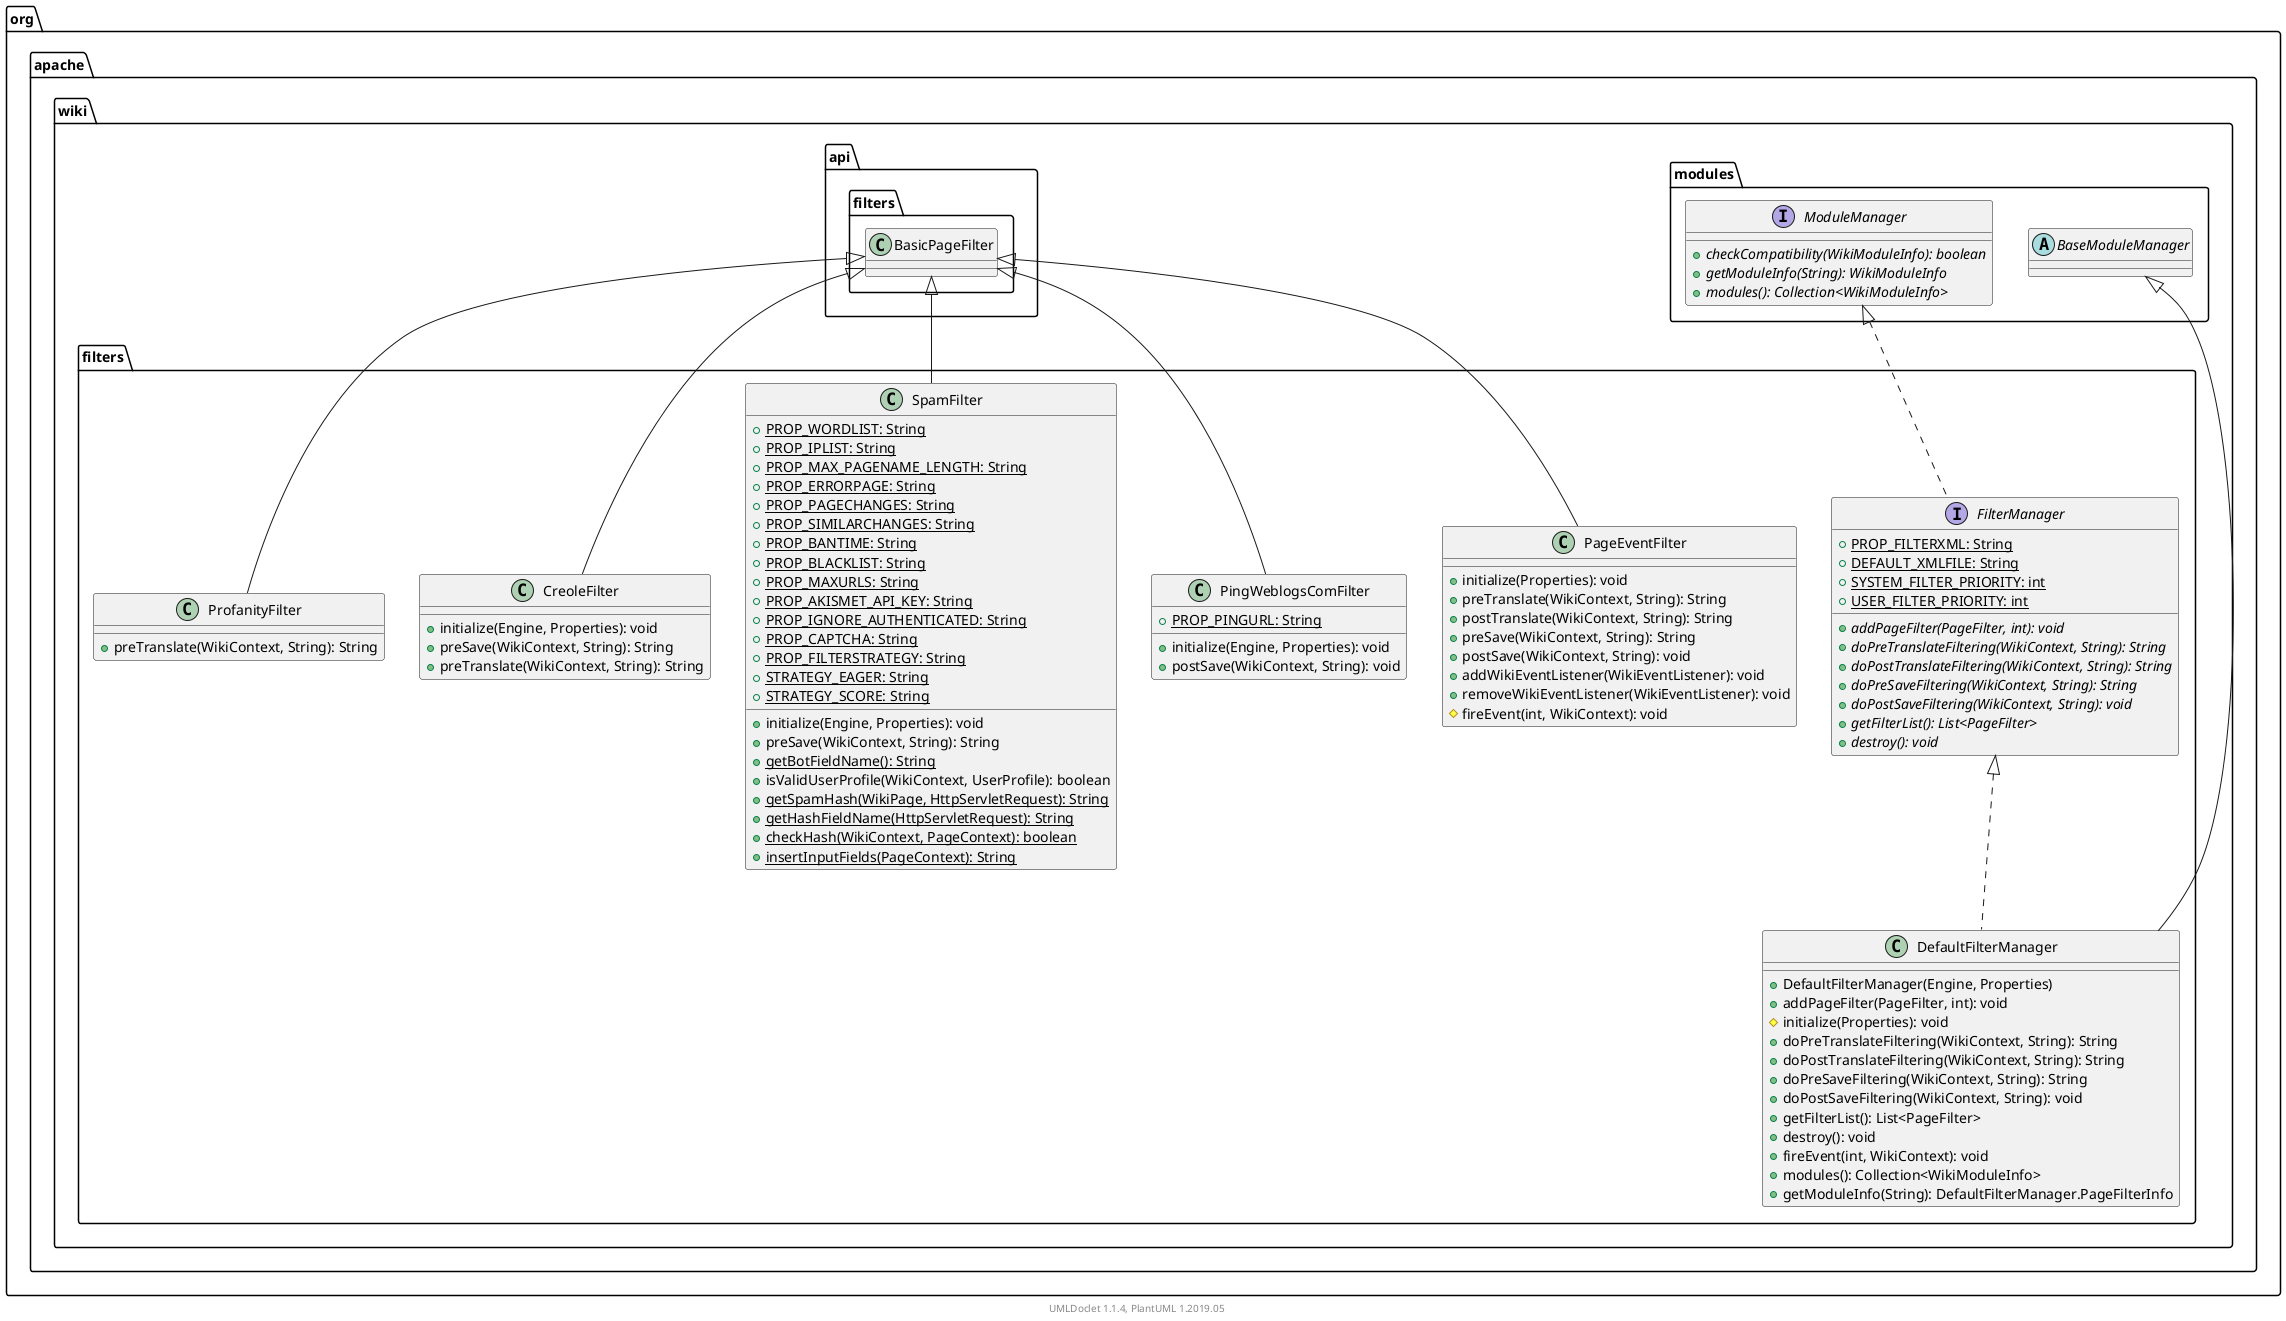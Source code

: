 @startuml

    namespace org.apache.wiki.filters {

        class DefaultFilterManager [[DefaultFilterManager.html]] {
            +DefaultFilterManager(Engine, Properties)
            +addPageFilter(PageFilter, int): void
            #initialize(Properties): void
            +doPreTranslateFiltering(WikiContext, String): String
            +doPostTranslateFiltering(WikiContext, String): String
            +doPreSaveFiltering(WikiContext, String): String
            +doPostSaveFiltering(WikiContext, String): void
            +getFilterList(): List<PageFilter>
            +destroy(): void
            +fireEvent(int, WikiContext): void
            +modules(): Collection<WikiModuleInfo>
            +getModuleInfo(String): DefaultFilterManager.PageFilterInfo
        }

        class PageEventFilter [[PageEventFilter.html]] {
            +initialize(Properties): void
            +preTranslate(WikiContext, String): String
            +postTranslate(WikiContext, String): String
            +preSave(WikiContext, String): String
            +postSave(WikiContext, String): void
            +addWikiEventListener(WikiEventListener): void
            +removeWikiEventListener(WikiEventListener): void
            #fireEvent(int, WikiContext): void
        }

        class PingWeblogsComFilter [[PingWeblogsComFilter.html]] {
            {static} +PROP_PINGURL: String
            +initialize(Engine, Properties): void
            +postSave(WikiContext, String): void
        }

        class SpamFilter [[SpamFilter.html]] {
            {static} +PROP_WORDLIST: String
            {static} +PROP_IPLIST: String
            {static} +PROP_MAX_PAGENAME_LENGTH: String
            {static} +PROP_ERRORPAGE: String
            {static} +PROP_PAGECHANGES: String
            {static} +PROP_SIMILARCHANGES: String
            {static} +PROP_BANTIME: String
            {static} +PROP_BLACKLIST: String
            {static} +PROP_MAXURLS: String
            {static} +PROP_AKISMET_API_KEY: String
            {static} +PROP_IGNORE_AUTHENTICATED: String
            {static} +PROP_CAPTCHA: String
            {static} +PROP_FILTERSTRATEGY: String
            {static} +STRATEGY_EAGER: String
            {static} +STRATEGY_SCORE: String
            +initialize(Engine, Properties): void
            +preSave(WikiContext, String): String
            {static} +getBotFieldName(): String
            +isValidUserProfile(WikiContext, UserProfile): boolean
            {static} +getSpamHash(WikiPage, HttpServletRequest): String
            {static} +getHashFieldName(HttpServletRequest): String
            {static} +checkHash(WikiContext, PageContext): boolean
            {static} +insertInputFields(PageContext): String
        }

        class CreoleFilter [[CreoleFilter.html]] {
            +initialize(Engine, Properties): void
            +preSave(WikiContext, String): String
            +preTranslate(WikiContext, String): String
        }

        interface FilterManager [[FilterManager.html]] {
            {static} +PROP_FILTERXML: String
            {static} +DEFAULT_XMLFILE: String
            {static} +SYSTEM_FILTER_PRIORITY: int
            {static} +USER_FILTER_PRIORITY: int
            {abstract} +addPageFilter(PageFilter, int): void
            {abstract} +doPreTranslateFiltering(WikiContext, String): String
            {abstract} +doPostTranslateFiltering(WikiContext, String): String
            {abstract} +doPreSaveFiltering(WikiContext, String): String
            {abstract} +doPostSaveFiltering(WikiContext, String): void
            {abstract} +getFilterList(): List<PageFilter>
            {abstract} +destroy(): void
        }

        class ProfanityFilter [[ProfanityFilter.html]] {
            +preTranslate(WikiContext, String): String
        }

        abstract class org.apache.wiki.modules.BaseModuleManager
        org.apache.wiki.modules.BaseModuleManager <|-- DefaultFilterManager

        FilterManager <|.. DefaultFilterManager

        class org.apache.wiki.api.filters.BasicPageFilter
        org.apache.wiki.api.filters.BasicPageFilter <|-- PageEventFilter

        org.apache.wiki.api.filters.BasicPageFilter <|-- PingWeblogsComFilter

        org.apache.wiki.api.filters.BasicPageFilter <|-- SpamFilter

        org.apache.wiki.api.filters.BasicPageFilter <|-- CreoleFilter

        interface org.apache.wiki.modules.ModuleManager {
            {abstract} +checkCompatibility(WikiModuleInfo): boolean
            {abstract} +getModuleInfo(String): WikiModuleInfo
            {abstract} +modules(): Collection<WikiModuleInfo>
        }
        org.apache.wiki.modules.ModuleManager <|.. FilterManager

        org.apache.wiki.api.filters.BasicPageFilter <|-- ProfanityFilter

    }


    center footer UMLDoclet 1.1.4, PlantUML 1.2019.05
@enduml
